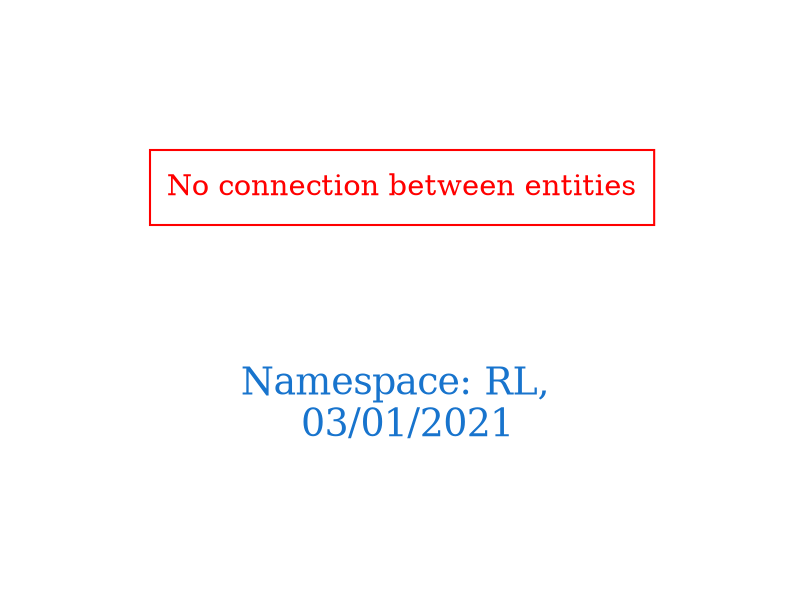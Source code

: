 digraph OGIT_ontology {
 graph [ rankdir= LR,pad=1 
fontsize = 18,
fontcolor= dodgerblue3,label = "\n\n\nNamespace: RL, \n 03/01/2021"];
node[shape=polygon];
edge [  color="gray81"];

"No connection between entities" [fontcolor = "red",color="red", shape="polygon"]
}
